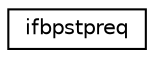 digraph G
{
  edge [fontname="Helvetica",fontsize="10",labelfontname="Helvetica",labelfontsize="10"];
  node [fontname="Helvetica",fontsize="10",shape=record];
  rankdir="LR";
  Node1 [label="ifbpstpreq",height=0.2,width=0.4,color="black", fillcolor="white", style="filled",URL="$structifbpstpreq.html"];
}
